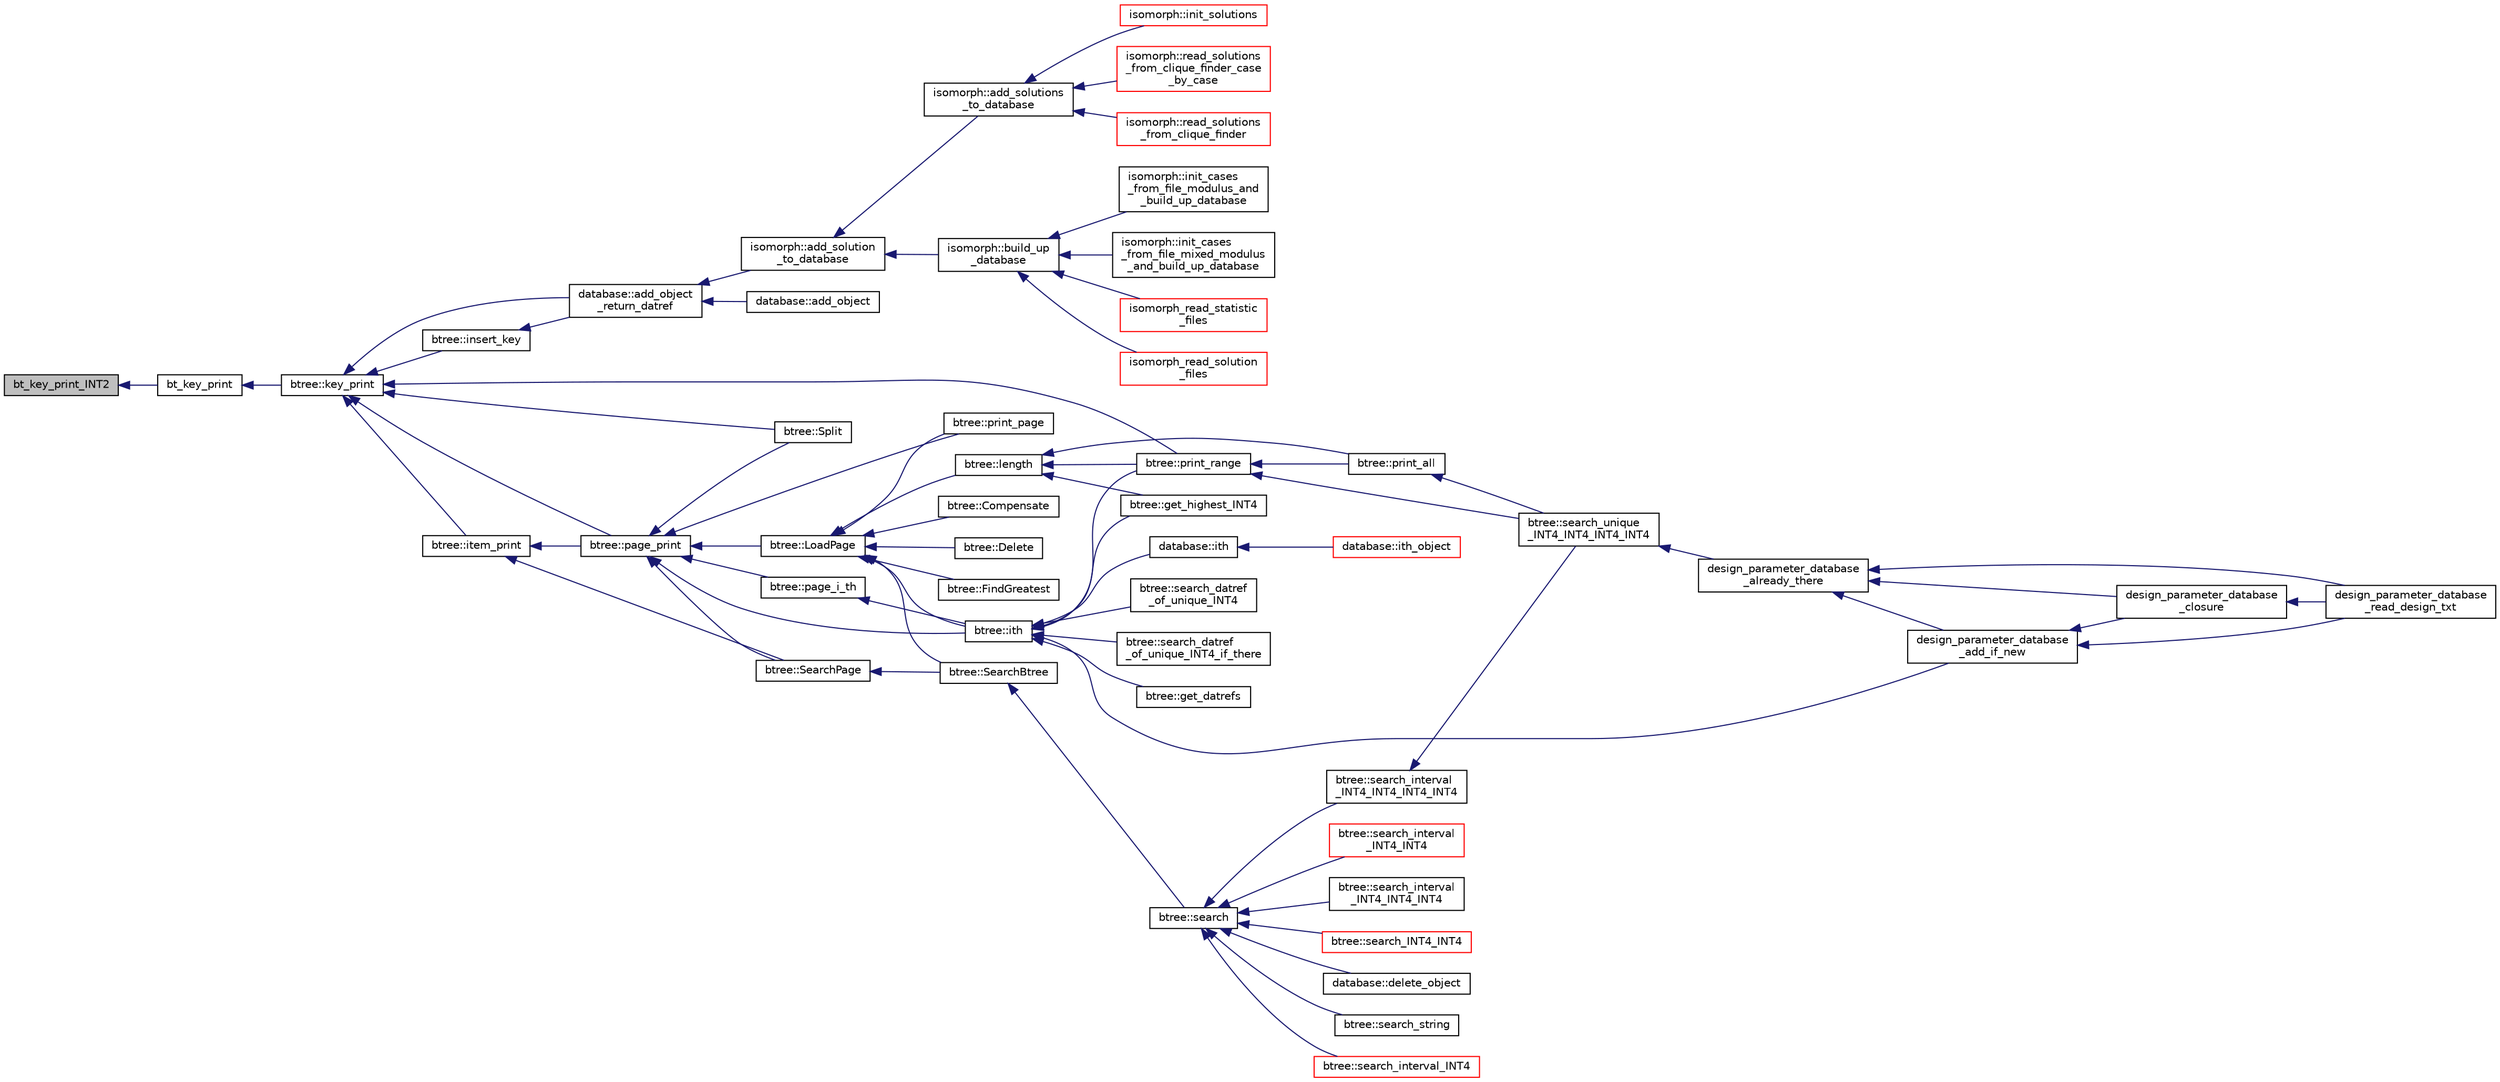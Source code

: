 digraph "bt_key_print_INT2"
{
  edge [fontname="Helvetica",fontsize="10",labelfontname="Helvetica",labelfontsize="10"];
  node [fontname="Helvetica",fontsize="10",shape=record];
  rankdir="LR";
  Node587 [label="bt_key_print_INT2",height=0.2,width=0.4,color="black", fillcolor="grey75", style="filled", fontcolor="black"];
  Node587 -> Node588 [dir="back",color="midnightblue",fontsize="10",style="solid",fontname="Helvetica"];
  Node588 [label="bt_key_print",height=0.2,width=0.4,color="black", fillcolor="white", style="filled",URL="$d9/d60/discreta_8h.html#a14b2a3662044cca4e54d45f271c947aa"];
  Node588 -> Node589 [dir="back",color="midnightblue",fontsize="10",style="solid",fontname="Helvetica"];
  Node589 [label="btree::key_print",height=0.2,width=0.4,color="black", fillcolor="white", style="filled",URL="$dd/db0/classbtree.html#a4d527d5afa4891a2fa69fc1a07c48627"];
  Node589 -> Node590 [dir="back",color="midnightblue",fontsize="10",style="solid",fontname="Helvetica"];
  Node590 [label="btree::insert_key",height=0.2,width=0.4,color="black", fillcolor="white", style="filled",URL="$dd/db0/classbtree.html#a379d05419c9f1b786355bb141b278658"];
  Node590 -> Node591 [dir="back",color="midnightblue",fontsize="10",style="solid",fontname="Helvetica"];
  Node591 [label="database::add_object\l_return_datref",height=0.2,width=0.4,color="black", fillcolor="white", style="filled",URL="$db/d72/classdatabase.html#a6b0c2e6ebb9938c57ce826647ed1ad40"];
  Node591 -> Node592 [dir="back",color="midnightblue",fontsize="10",style="solid",fontname="Helvetica"];
  Node592 [label="database::add_object",height=0.2,width=0.4,color="black", fillcolor="white", style="filled",URL="$db/d72/classdatabase.html#a880f60c1d94fff84d0db2b119361fbb6"];
  Node591 -> Node593 [dir="back",color="midnightblue",fontsize="10",style="solid",fontname="Helvetica"];
  Node593 [label="isomorph::add_solution\l_to_database",height=0.2,width=0.4,color="black", fillcolor="white", style="filled",URL="$d3/d5f/classisomorph.html#a18fee606dcd59d50cee898770d01dbc8"];
  Node593 -> Node594 [dir="back",color="midnightblue",fontsize="10",style="solid",fontname="Helvetica"];
  Node594 [label="isomorph::add_solutions\l_to_database",height=0.2,width=0.4,color="black", fillcolor="white", style="filled",URL="$d3/d5f/classisomorph.html#afe502608a65808a0daf63ac05c860e62"];
  Node594 -> Node595 [dir="back",color="midnightblue",fontsize="10",style="solid",fontname="Helvetica"];
  Node595 [label="isomorph::init_solutions",height=0.2,width=0.4,color="red", fillcolor="white", style="filled",URL="$d3/d5f/classisomorph.html#a729746a01bd45d55565d0a11cda9e9a3"];
  Node594 -> Node597 [dir="back",color="midnightblue",fontsize="10",style="solid",fontname="Helvetica"];
  Node597 [label="isomorph::read_solutions\l_from_clique_finder_case\l_by_case",height=0.2,width=0.4,color="red", fillcolor="white", style="filled",URL="$d3/d5f/classisomorph.html#a65bc5ec528f741a1b01cdd606dfed579"];
  Node594 -> Node602 [dir="back",color="midnightblue",fontsize="10",style="solid",fontname="Helvetica"];
  Node602 [label="isomorph::read_solutions\l_from_clique_finder",height=0.2,width=0.4,color="red", fillcolor="white", style="filled",URL="$d3/d5f/classisomorph.html#a14c4ac27b0d97d338e14ac0d183c5c64"];
  Node593 -> Node604 [dir="back",color="midnightblue",fontsize="10",style="solid",fontname="Helvetica"];
  Node604 [label="isomorph::build_up\l_database",height=0.2,width=0.4,color="black", fillcolor="white", style="filled",URL="$d3/d5f/classisomorph.html#a40bea8f733a5855879f927fc73324384"];
  Node604 -> Node605 [dir="back",color="midnightblue",fontsize="10",style="solid",fontname="Helvetica"];
  Node605 [label="isomorph::init_cases\l_from_file_modulus_and\l_build_up_database",height=0.2,width=0.4,color="black", fillcolor="white", style="filled",URL="$d3/d5f/classisomorph.html#a42c6ebeadb51263d8ae8c1bdaae3ebbd"];
  Node604 -> Node606 [dir="back",color="midnightblue",fontsize="10",style="solid",fontname="Helvetica"];
  Node606 [label="isomorph::init_cases\l_from_file_mixed_modulus\l_and_build_up_database",height=0.2,width=0.4,color="black", fillcolor="white", style="filled",URL="$d3/d5f/classisomorph.html#acae208131143734575c088b5f50123f6"];
  Node604 -> Node607 [dir="back",color="midnightblue",fontsize="10",style="solid",fontname="Helvetica"];
  Node607 [label="isomorph_read_statistic\l_files",height=0.2,width=0.4,color="red", fillcolor="white", style="filled",URL="$d4/d7e/isomorph__global_8_c.html#a78a6ee9d7dee4708fc721374bdebfa83"];
  Node604 -> Node608 [dir="back",color="midnightblue",fontsize="10",style="solid",fontname="Helvetica"];
  Node608 [label="isomorph_read_solution\l_files",height=0.2,width=0.4,color="red", fillcolor="white", style="filled",URL="$d4/d7e/isomorph__global_8_c.html#a697da824ab34db5c830530fb3c97df24"];
  Node589 -> Node609 [dir="back",color="midnightblue",fontsize="10",style="solid",fontname="Helvetica"];
  Node609 [label="btree::Split",height=0.2,width=0.4,color="black", fillcolor="white", style="filled",URL="$dd/db0/classbtree.html#a5596bf9f5e2d58fd57683d58c2c267d4"];
  Node589 -> Node610 [dir="back",color="midnightblue",fontsize="10",style="solid",fontname="Helvetica"];
  Node610 [label="btree::print_range",height=0.2,width=0.4,color="black", fillcolor="white", style="filled",URL="$dd/db0/classbtree.html#afdde4b8008679f3c85b24b254a5ffdad"];
  Node610 -> Node611 [dir="back",color="midnightblue",fontsize="10",style="solid",fontname="Helvetica"];
  Node611 [label="btree::search_unique\l_INT4_INT4_INT4_INT4",height=0.2,width=0.4,color="black", fillcolor="white", style="filled",URL="$dd/db0/classbtree.html#a84ca9f7c7d10a5fbf123bf68081519e1"];
  Node611 -> Node612 [dir="back",color="midnightblue",fontsize="10",style="solid",fontname="Helvetica"];
  Node612 [label="design_parameter_database\l_already_there",height=0.2,width=0.4,color="black", fillcolor="white", style="filled",URL="$d9/d60/discreta_8h.html#a1a30451e84e5db071c2b0de9262b9753"];
  Node612 -> Node613 [dir="back",color="midnightblue",fontsize="10",style="solid",fontname="Helvetica"];
  Node613 [label="design_parameter_database\l_add_if_new",height=0.2,width=0.4,color="black", fillcolor="white", style="filled",URL="$d9/d60/discreta_8h.html#afab003d450b51bb6c988b57c3451f535"];
  Node613 -> Node614 [dir="back",color="midnightblue",fontsize="10",style="solid",fontname="Helvetica"];
  Node614 [label="design_parameter_database\l_closure",height=0.2,width=0.4,color="black", fillcolor="white", style="filled",URL="$d9/d60/discreta_8h.html#a311d21856b33e2872f1d686c191b0003"];
  Node614 -> Node615 [dir="back",color="midnightblue",fontsize="10",style="solid",fontname="Helvetica"];
  Node615 [label="design_parameter_database\l_read_design_txt",height=0.2,width=0.4,color="black", fillcolor="white", style="filled",URL="$d9/d60/discreta_8h.html#ac12f39c2d57b543c801c36d26f237ac7"];
  Node613 -> Node615 [dir="back",color="midnightblue",fontsize="10",style="solid",fontname="Helvetica"];
  Node612 -> Node614 [dir="back",color="midnightblue",fontsize="10",style="solid",fontname="Helvetica"];
  Node612 -> Node615 [dir="back",color="midnightblue",fontsize="10",style="solid",fontname="Helvetica"];
  Node610 -> Node616 [dir="back",color="midnightblue",fontsize="10",style="solid",fontname="Helvetica"];
  Node616 [label="btree::print_all",height=0.2,width=0.4,color="black", fillcolor="white", style="filled",URL="$dd/db0/classbtree.html#a34c238b9ff5f8dcdf31948c0abba05ca"];
  Node616 -> Node611 [dir="back",color="midnightblue",fontsize="10",style="solid",fontname="Helvetica"];
  Node589 -> Node617 [dir="back",color="midnightblue",fontsize="10",style="solid",fontname="Helvetica"];
  Node617 [label="btree::page_print",height=0.2,width=0.4,color="black", fillcolor="white", style="filled",URL="$dd/db0/classbtree.html#ae6ffbcdff58a0c738d1a0e27a963da5d"];
  Node617 -> Node618 [dir="back",color="midnightblue",fontsize="10",style="solid",fontname="Helvetica"];
  Node618 [label="btree::LoadPage",height=0.2,width=0.4,color="black", fillcolor="white", style="filled",URL="$dd/db0/classbtree.html#a29d23b8b151b6b793aa1184ca6ccc947"];
  Node618 -> Node619 [dir="back",color="midnightblue",fontsize="10",style="solid",fontname="Helvetica"];
  Node619 [label="btree::SearchBtree",height=0.2,width=0.4,color="black", fillcolor="white", style="filled",URL="$dd/db0/classbtree.html#a6717768edf4de1aad4736c303bcedddd"];
  Node619 -> Node620 [dir="back",color="midnightblue",fontsize="10",style="solid",fontname="Helvetica"];
  Node620 [label="btree::search",height=0.2,width=0.4,color="black", fillcolor="white", style="filled",URL="$dd/db0/classbtree.html#a0aea262fd4da610b2276f7742fc999d5"];
  Node620 -> Node621 [dir="back",color="midnightblue",fontsize="10",style="solid",fontname="Helvetica"];
  Node621 [label="btree::search_string",height=0.2,width=0.4,color="black", fillcolor="white", style="filled",URL="$dd/db0/classbtree.html#a683397734819951c911ba7f5c35c8fac"];
  Node620 -> Node622 [dir="back",color="midnightblue",fontsize="10",style="solid",fontname="Helvetica"];
  Node622 [label="btree::search_interval_INT4",height=0.2,width=0.4,color="red", fillcolor="white", style="filled",URL="$dd/db0/classbtree.html#a8a89cbed12d4ac832d89dcc16dc6dcf2"];
  Node620 -> Node626 [dir="back",color="midnightblue",fontsize="10",style="solid",fontname="Helvetica"];
  Node626 [label="btree::search_interval\l_INT4_INT4",height=0.2,width=0.4,color="red", fillcolor="white", style="filled",URL="$dd/db0/classbtree.html#a3bff689197882a625884b9625495c46f"];
  Node620 -> Node648 [dir="back",color="midnightblue",fontsize="10",style="solid",fontname="Helvetica"];
  Node648 [label="btree::search_interval\l_INT4_INT4_INT4",height=0.2,width=0.4,color="black", fillcolor="white", style="filled",URL="$dd/db0/classbtree.html#a8d53c9c59ac02f36c4c25cc0079c8918"];
  Node620 -> Node649 [dir="back",color="midnightblue",fontsize="10",style="solid",fontname="Helvetica"];
  Node649 [label="btree::search_interval\l_INT4_INT4_INT4_INT4",height=0.2,width=0.4,color="black", fillcolor="white", style="filled",URL="$dd/db0/classbtree.html#a5a22b7f3ea6107cda032f669c00ad3d9"];
  Node649 -> Node611 [dir="back",color="midnightblue",fontsize="10",style="solid",fontname="Helvetica"];
  Node620 -> Node650 [dir="back",color="midnightblue",fontsize="10",style="solid",fontname="Helvetica"];
  Node650 [label="btree::search_INT4_INT4",height=0.2,width=0.4,color="red", fillcolor="white", style="filled",URL="$dd/db0/classbtree.html#a8746bb2cda91692ba57e9a72dde59a23"];
  Node620 -> Node651 [dir="back",color="midnightblue",fontsize="10",style="solid",fontname="Helvetica"];
  Node651 [label="database::delete_object",height=0.2,width=0.4,color="black", fillcolor="white", style="filled",URL="$db/d72/classdatabase.html#a69f061ffa820d1926718dafad5f5513c"];
  Node618 -> Node652 [dir="back",color="midnightblue",fontsize="10",style="solid",fontname="Helvetica"];
  Node652 [label="btree::length",height=0.2,width=0.4,color="black", fillcolor="white", style="filled",URL="$dd/db0/classbtree.html#ac75ef7763f81f808bdf266f12d1fa137"];
  Node652 -> Node653 [dir="back",color="midnightblue",fontsize="10",style="solid",fontname="Helvetica"];
  Node653 [label="btree::get_highest_INT4",height=0.2,width=0.4,color="black", fillcolor="white", style="filled",URL="$dd/db0/classbtree.html#a699ad5c8c9d1d516693954e5178be309"];
  Node652 -> Node616 [dir="back",color="midnightblue",fontsize="10",style="solid",fontname="Helvetica"];
  Node652 -> Node610 [dir="back",color="midnightblue",fontsize="10",style="solid",fontname="Helvetica"];
  Node618 -> Node654 [dir="back",color="midnightblue",fontsize="10",style="solid",fontname="Helvetica"];
  Node654 [label="btree::ith",height=0.2,width=0.4,color="black", fillcolor="white", style="filled",URL="$dd/db0/classbtree.html#aba50733eb0d292c2fd103cd6721cc1d6"];
  Node654 -> Node613 [dir="back",color="midnightblue",fontsize="10",style="solid",fontname="Helvetica"];
  Node654 -> Node624 [dir="back",color="midnightblue",fontsize="10",style="solid",fontname="Helvetica"];
  Node624 [label="btree::search_datref\l_of_unique_INT4",height=0.2,width=0.4,color="black", fillcolor="white", style="filled",URL="$dd/db0/classbtree.html#a346c06a9e28986d1e28065fb935eee35"];
  Node654 -> Node625 [dir="back",color="midnightblue",fontsize="10",style="solid",fontname="Helvetica"];
  Node625 [label="btree::search_datref\l_of_unique_INT4_if_there",height=0.2,width=0.4,color="black", fillcolor="white", style="filled",URL="$dd/db0/classbtree.html#afceff3e8dd827e4d687e2a82bed46256"];
  Node654 -> Node653 [dir="back",color="midnightblue",fontsize="10",style="solid",fontname="Helvetica"];
  Node654 -> Node655 [dir="back",color="midnightblue",fontsize="10",style="solid",fontname="Helvetica"];
  Node655 [label="btree::get_datrefs",height=0.2,width=0.4,color="black", fillcolor="white", style="filled",URL="$dd/db0/classbtree.html#a4f8c801758d3fdb0e12cfa8be1bcdd74"];
  Node654 -> Node610 [dir="back",color="midnightblue",fontsize="10",style="solid",fontname="Helvetica"];
  Node654 -> Node656 [dir="back",color="midnightblue",fontsize="10",style="solid",fontname="Helvetica"];
  Node656 [label="database::ith",height=0.2,width=0.4,color="black", fillcolor="white", style="filled",URL="$db/d72/classdatabase.html#af17af33b686cba55558237b04714108f"];
  Node656 -> Node657 [dir="back",color="midnightblue",fontsize="10",style="solid",fontname="Helvetica"];
  Node657 [label="database::ith_object",height=0.2,width=0.4,color="red", fillcolor="white", style="filled",URL="$db/d72/classdatabase.html#a1516bb38a4c846172354291271700d07"];
  Node618 -> Node669 [dir="back",color="midnightblue",fontsize="10",style="solid",fontname="Helvetica"];
  Node669 [label="btree::Delete",height=0.2,width=0.4,color="black", fillcolor="white", style="filled",URL="$dd/db0/classbtree.html#a79bf3a5ba68348f79df3da7875b40228"];
  Node618 -> Node670 [dir="back",color="midnightblue",fontsize="10",style="solid",fontname="Helvetica"];
  Node670 [label="btree::FindGreatest",height=0.2,width=0.4,color="black", fillcolor="white", style="filled",URL="$dd/db0/classbtree.html#a45bbef6d83e3e0ca26448baa2b4ea1c9"];
  Node618 -> Node671 [dir="back",color="midnightblue",fontsize="10",style="solid",fontname="Helvetica"];
  Node671 [label="btree::Compensate",height=0.2,width=0.4,color="black", fillcolor="white", style="filled",URL="$dd/db0/classbtree.html#ae778b7f97622e4511e84b543343b6024"];
  Node618 -> Node672 [dir="back",color="midnightblue",fontsize="10",style="solid",fontname="Helvetica"];
  Node672 [label="btree::print_page",height=0.2,width=0.4,color="black", fillcolor="white", style="filled",URL="$dd/db0/classbtree.html#a844ce0c89c957a300e1e67223252440d"];
  Node617 -> Node673 [dir="back",color="midnightblue",fontsize="10",style="solid",fontname="Helvetica"];
  Node673 [label="btree::SearchPage",height=0.2,width=0.4,color="black", fillcolor="white", style="filled",URL="$dd/db0/classbtree.html#a36608b9c27c8207ddb8f6b5f706ab439"];
  Node673 -> Node619 [dir="back",color="midnightblue",fontsize="10",style="solid",fontname="Helvetica"];
  Node617 -> Node654 [dir="back",color="midnightblue",fontsize="10",style="solid",fontname="Helvetica"];
  Node617 -> Node674 [dir="back",color="midnightblue",fontsize="10",style="solid",fontname="Helvetica"];
  Node674 [label="btree::page_i_th",height=0.2,width=0.4,color="black", fillcolor="white", style="filled",URL="$dd/db0/classbtree.html#a46150b5fbb59f760f6269ce559b38525"];
  Node674 -> Node654 [dir="back",color="midnightblue",fontsize="10",style="solid",fontname="Helvetica"];
  Node617 -> Node609 [dir="back",color="midnightblue",fontsize="10",style="solid",fontname="Helvetica"];
  Node617 -> Node672 [dir="back",color="midnightblue",fontsize="10",style="solid",fontname="Helvetica"];
  Node589 -> Node675 [dir="back",color="midnightblue",fontsize="10",style="solid",fontname="Helvetica"];
  Node675 [label="btree::item_print",height=0.2,width=0.4,color="black", fillcolor="white", style="filled",URL="$dd/db0/classbtree.html#aca05a17e852f911cf7b1a971e7e7ad08"];
  Node675 -> Node673 [dir="back",color="midnightblue",fontsize="10",style="solid",fontname="Helvetica"];
  Node675 -> Node617 [dir="back",color="midnightblue",fontsize="10",style="solid",fontname="Helvetica"];
  Node589 -> Node591 [dir="back",color="midnightblue",fontsize="10",style="solid",fontname="Helvetica"];
}
